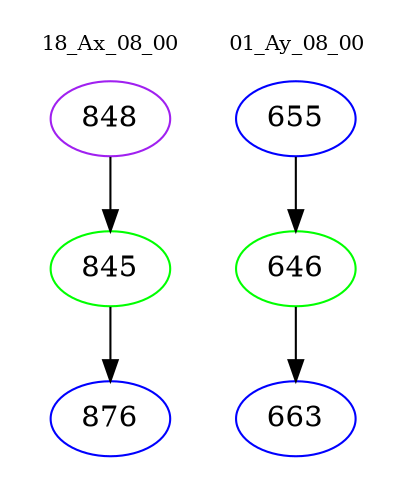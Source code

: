 digraph{
subgraph cluster_0 {
color = white
label = "18_Ax_08_00";
fontsize=10;
T0_848 [label="848", color="purple"]
T0_848 -> T0_845 [color="black"]
T0_845 [label="845", color="green"]
T0_845 -> T0_876 [color="black"]
T0_876 [label="876", color="blue"]
}
subgraph cluster_1 {
color = white
label = "01_Ay_08_00";
fontsize=10;
T1_655 [label="655", color="blue"]
T1_655 -> T1_646 [color="black"]
T1_646 [label="646", color="green"]
T1_646 -> T1_663 [color="black"]
T1_663 [label="663", color="blue"]
}
}
